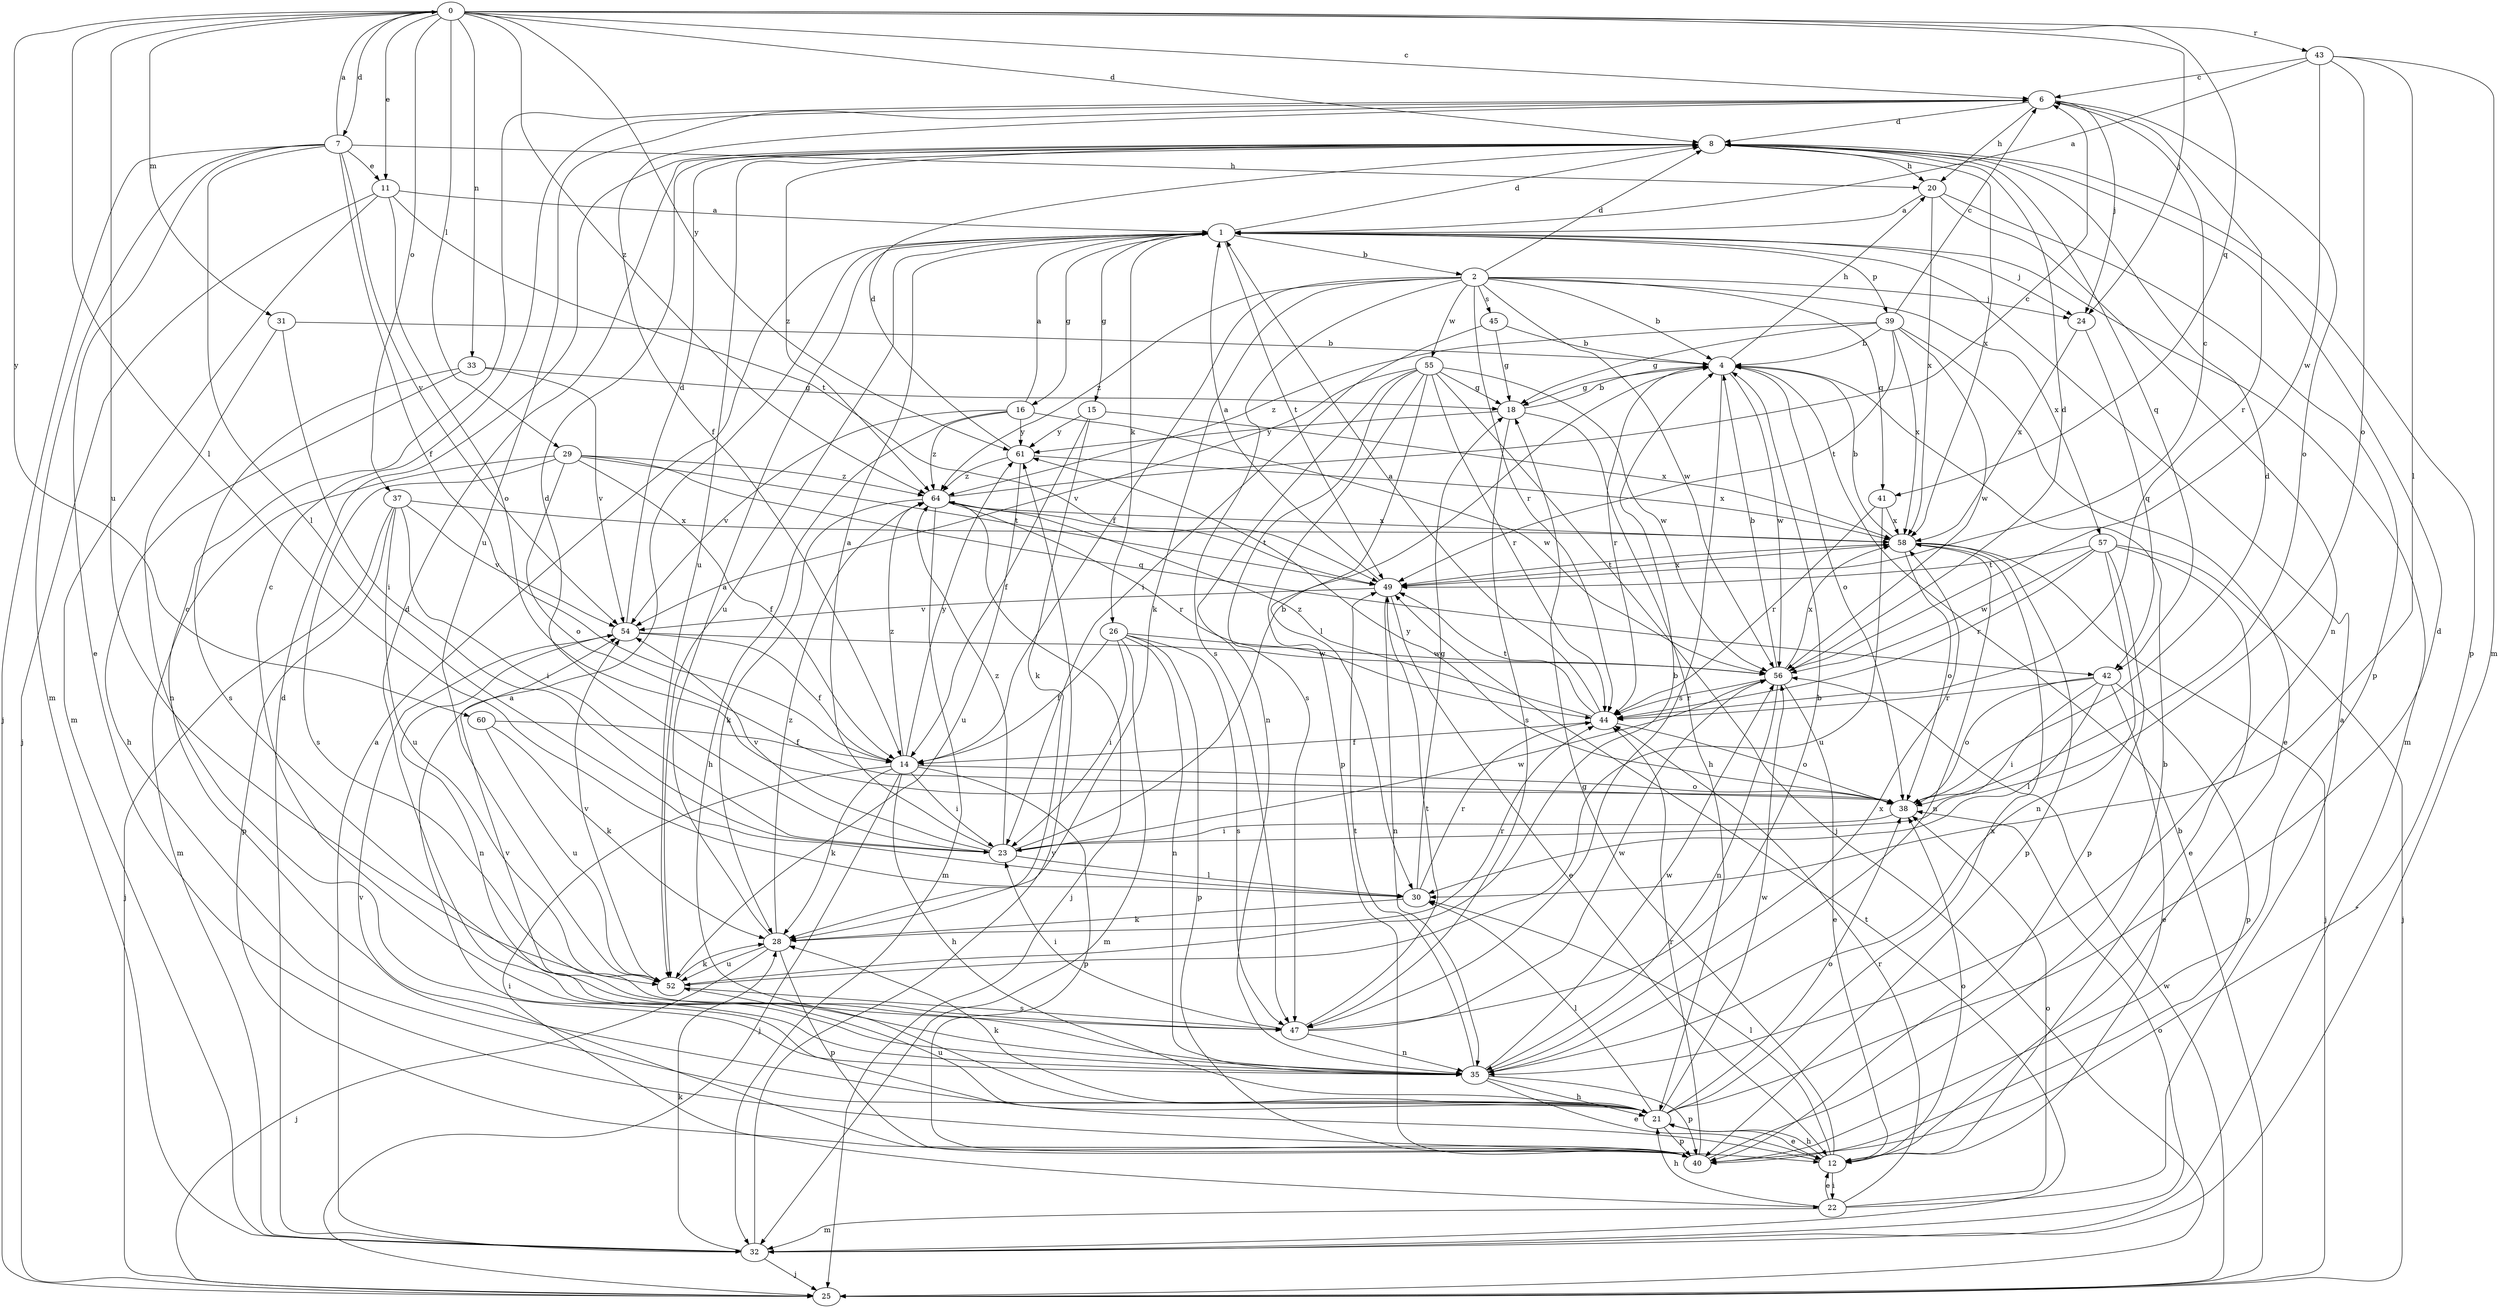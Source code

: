 strict digraph  {
0;
1;
2;
4;
6;
7;
8;
11;
12;
14;
15;
16;
18;
20;
21;
22;
23;
24;
25;
26;
28;
29;
30;
31;
32;
33;
35;
37;
38;
39;
40;
41;
42;
43;
44;
45;
47;
49;
52;
54;
55;
56;
57;
58;
60;
61;
64;
0 -> 6  [label=c];
0 -> 7  [label=d];
0 -> 8  [label=d];
0 -> 11  [label=e];
0 -> 24  [label=j];
0 -> 29  [label=l];
0 -> 30  [label=l];
0 -> 31  [label=m];
0 -> 33  [label=n];
0 -> 37  [label=o];
0 -> 41  [label=q];
0 -> 43  [label=r];
0 -> 52  [label=u];
0 -> 60  [label=y];
0 -> 61  [label=y];
0 -> 64  [label=z];
1 -> 2  [label=b];
1 -> 8  [label=d];
1 -> 15  [label=g];
1 -> 16  [label=g];
1 -> 24  [label=j];
1 -> 26  [label=k];
1 -> 32  [label=m];
1 -> 39  [label=p];
1 -> 49  [label=t];
1 -> 52  [label=u];
2 -> 4  [label=b];
2 -> 8  [label=d];
2 -> 14  [label=f];
2 -> 24  [label=j];
2 -> 28  [label=k];
2 -> 41  [label=q];
2 -> 44  [label=r];
2 -> 45  [label=s];
2 -> 47  [label=s];
2 -> 55  [label=w];
2 -> 56  [label=w];
2 -> 57  [label=x];
2 -> 64  [label=z];
4 -> 18  [label=g];
4 -> 20  [label=h];
4 -> 38  [label=o];
4 -> 44  [label=r];
4 -> 47  [label=s];
4 -> 56  [label=w];
6 -> 8  [label=d];
6 -> 14  [label=f];
6 -> 20  [label=h];
6 -> 24  [label=j];
6 -> 38  [label=o];
6 -> 44  [label=r];
6 -> 52  [label=u];
7 -> 0  [label=a];
7 -> 11  [label=e];
7 -> 12  [label=e];
7 -> 14  [label=f];
7 -> 20  [label=h];
7 -> 25  [label=j];
7 -> 30  [label=l];
7 -> 32  [label=m];
7 -> 54  [label=v];
8 -> 20  [label=h];
8 -> 40  [label=p];
8 -> 42  [label=q];
8 -> 52  [label=u];
8 -> 58  [label=x];
8 -> 64  [label=z];
11 -> 1  [label=a];
11 -> 25  [label=j];
11 -> 32  [label=m];
11 -> 38  [label=o];
11 -> 49  [label=t];
12 -> 1  [label=a];
12 -> 18  [label=g];
12 -> 21  [label=h];
12 -> 22  [label=i];
12 -> 30  [label=l];
12 -> 38  [label=o];
14 -> 21  [label=h];
14 -> 22  [label=i];
14 -> 23  [label=i];
14 -> 25  [label=j];
14 -> 28  [label=k];
14 -> 38  [label=o];
14 -> 40  [label=p];
14 -> 61  [label=y];
14 -> 64  [label=z];
15 -> 14  [label=f];
15 -> 28  [label=k];
15 -> 58  [label=x];
15 -> 61  [label=y];
16 -> 1  [label=a];
16 -> 21  [label=h];
16 -> 54  [label=v];
16 -> 56  [label=w];
16 -> 61  [label=y];
16 -> 64  [label=z];
18 -> 4  [label=b];
18 -> 21  [label=h];
18 -> 47  [label=s];
18 -> 61  [label=y];
20 -> 1  [label=a];
20 -> 35  [label=n];
20 -> 40  [label=p];
20 -> 58  [label=x];
21 -> 6  [label=c];
21 -> 8  [label=d];
21 -> 12  [label=e];
21 -> 28  [label=k];
21 -> 30  [label=l];
21 -> 38  [label=o];
21 -> 40  [label=p];
21 -> 52  [label=u];
21 -> 56  [label=w];
21 -> 58  [label=x];
22 -> 1  [label=a];
22 -> 12  [label=e];
22 -> 21  [label=h];
22 -> 32  [label=m];
22 -> 38  [label=o];
22 -> 44  [label=r];
23 -> 1  [label=a];
23 -> 4  [label=b];
23 -> 8  [label=d];
23 -> 30  [label=l];
23 -> 54  [label=v];
23 -> 56  [label=w];
23 -> 64  [label=z];
24 -> 42  [label=q];
24 -> 58  [label=x];
25 -> 4  [label=b];
25 -> 56  [label=w];
26 -> 14  [label=f];
26 -> 23  [label=i];
26 -> 32  [label=m];
26 -> 35  [label=n];
26 -> 40  [label=p];
26 -> 47  [label=s];
26 -> 56  [label=w];
28 -> 1  [label=a];
28 -> 25  [label=j];
28 -> 40  [label=p];
28 -> 44  [label=r];
28 -> 52  [label=u];
28 -> 64  [label=z];
29 -> 14  [label=f];
29 -> 32  [label=m];
29 -> 38  [label=o];
29 -> 42  [label=q];
29 -> 47  [label=s];
29 -> 49  [label=t];
29 -> 64  [label=z];
30 -> 18  [label=g];
30 -> 28  [label=k];
30 -> 44  [label=r];
31 -> 4  [label=b];
31 -> 23  [label=i];
31 -> 35  [label=n];
32 -> 1  [label=a];
32 -> 8  [label=d];
32 -> 25  [label=j];
32 -> 28  [label=k];
32 -> 38  [label=o];
32 -> 49  [label=t];
32 -> 61  [label=y];
33 -> 18  [label=g];
33 -> 21  [label=h];
33 -> 47  [label=s];
33 -> 54  [label=v];
35 -> 6  [label=c];
35 -> 8  [label=d];
35 -> 12  [label=e];
35 -> 21  [label=h];
35 -> 40  [label=p];
35 -> 49  [label=t];
35 -> 54  [label=v];
35 -> 56  [label=w];
35 -> 58  [label=x];
37 -> 23  [label=i];
37 -> 25  [label=j];
37 -> 40  [label=p];
37 -> 52  [label=u];
37 -> 54  [label=v];
37 -> 58  [label=x];
38 -> 8  [label=d];
38 -> 23  [label=i];
38 -> 61  [label=y];
39 -> 4  [label=b];
39 -> 6  [label=c];
39 -> 12  [label=e];
39 -> 18  [label=g];
39 -> 49  [label=t];
39 -> 56  [label=w];
39 -> 58  [label=x];
39 -> 64  [label=z];
40 -> 4  [label=b];
40 -> 44  [label=r];
40 -> 54  [label=v];
41 -> 44  [label=r];
41 -> 52  [label=u];
41 -> 58  [label=x];
42 -> 12  [label=e];
42 -> 23  [label=i];
42 -> 30  [label=l];
42 -> 38  [label=o];
42 -> 40  [label=p];
42 -> 44  [label=r];
43 -> 1  [label=a];
43 -> 6  [label=c];
43 -> 30  [label=l];
43 -> 32  [label=m];
43 -> 38  [label=o];
43 -> 56  [label=w];
44 -> 1  [label=a];
44 -> 14  [label=f];
44 -> 38  [label=o];
44 -> 49  [label=t];
44 -> 64  [label=z];
45 -> 4  [label=b];
45 -> 18  [label=g];
45 -> 23  [label=i];
47 -> 4  [label=b];
47 -> 23  [label=i];
47 -> 35  [label=n];
47 -> 49  [label=t];
47 -> 56  [label=w];
49 -> 1  [label=a];
49 -> 6  [label=c];
49 -> 12  [label=e];
49 -> 35  [label=n];
49 -> 54  [label=v];
49 -> 58  [label=x];
52 -> 4  [label=b];
52 -> 28  [label=k];
52 -> 47  [label=s];
52 -> 54  [label=v];
54 -> 8  [label=d];
54 -> 14  [label=f];
54 -> 35  [label=n];
54 -> 56  [label=w];
55 -> 18  [label=g];
55 -> 25  [label=j];
55 -> 30  [label=l];
55 -> 35  [label=n];
55 -> 40  [label=p];
55 -> 44  [label=r];
55 -> 47  [label=s];
55 -> 54  [label=v];
55 -> 56  [label=w];
56 -> 4  [label=b];
56 -> 8  [label=d];
56 -> 12  [label=e];
56 -> 35  [label=n];
56 -> 44  [label=r];
56 -> 58  [label=x];
57 -> 12  [label=e];
57 -> 25  [label=j];
57 -> 35  [label=n];
57 -> 40  [label=p];
57 -> 44  [label=r];
57 -> 49  [label=t];
57 -> 56  [label=w];
58 -> 4  [label=b];
58 -> 25  [label=j];
58 -> 35  [label=n];
58 -> 38  [label=o];
58 -> 40  [label=p];
58 -> 49  [label=t];
60 -> 14  [label=f];
60 -> 28  [label=k];
60 -> 52  [label=u];
61 -> 8  [label=d];
61 -> 52  [label=u];
61 -> 58  [label=x];
61 -> 64  [label=z];
64 -> 6  [label=c];
64 -> 25  [label=j];
64 -> 28  [label=k];
64 -> 32  [label=m];
64 -> 44  [label=r];
64 -> 49  [label=t];
64 -> 58  [label=x];
}
